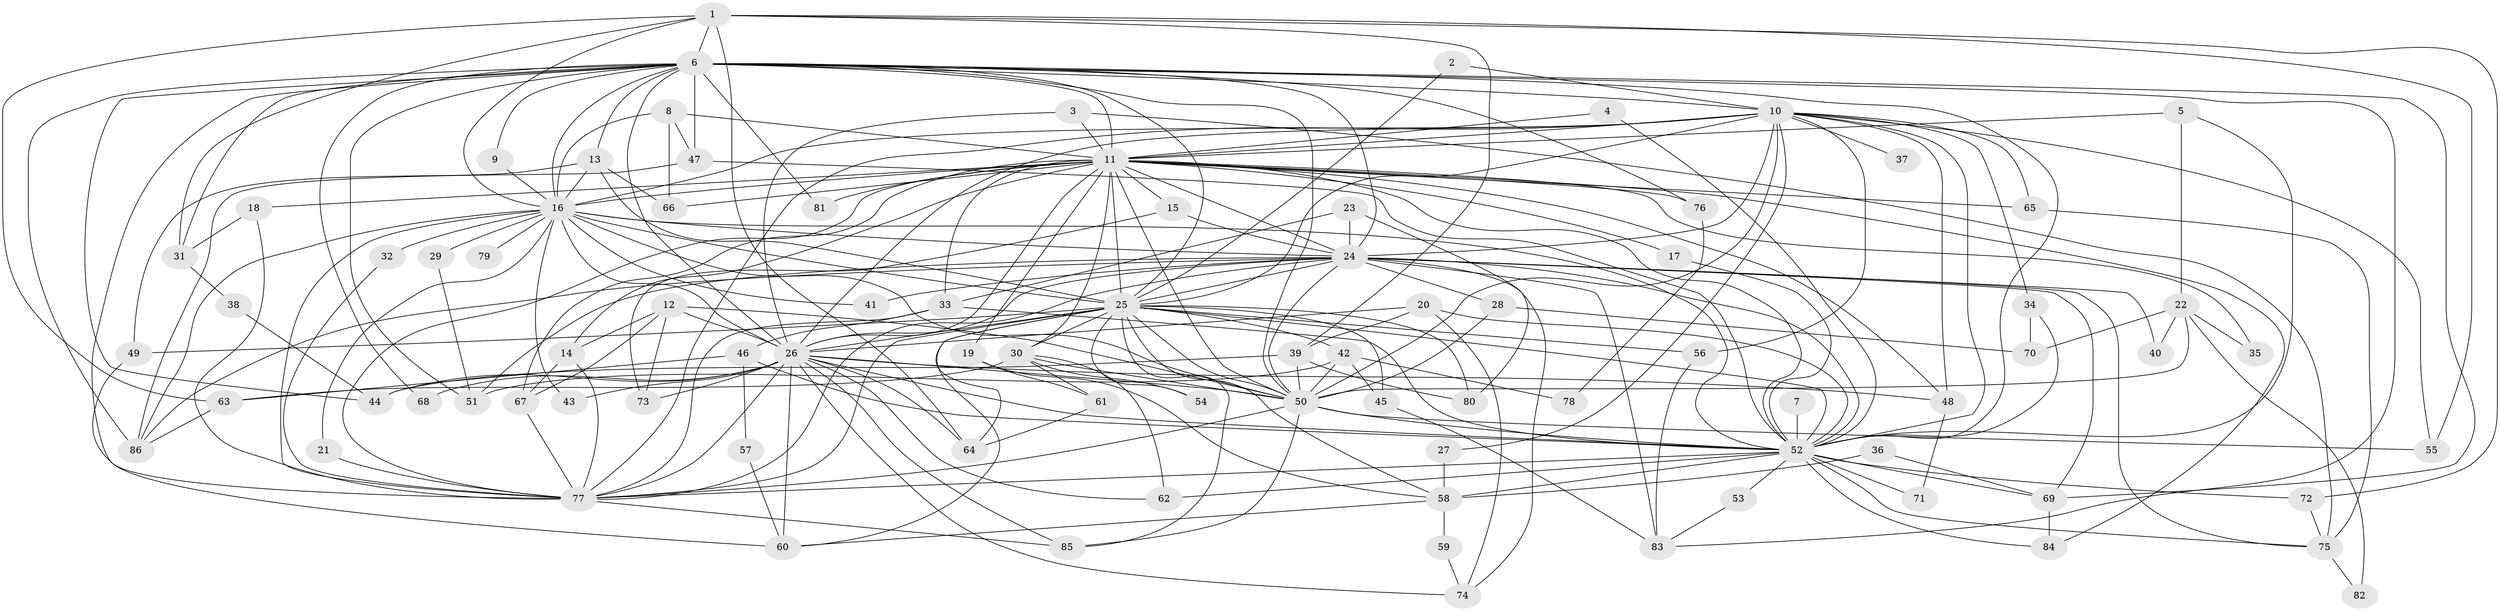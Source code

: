 // original degree distribution, {19: 0.007042253521126761, 22: 0.014084507042253521, 32: 0.007042253521126761, 25: 0.014084507042253521, 18: 0.007042253521126761, 23: 0.007042253521126761, 28: 0.007042253521126761, 30: 0.007042253521126761, 8: 0.014084507042253521, 5: 0.06338028169014084, 2: 0.5492957746478874, 3: 0.1619718309859155, 6: 0.007042253521126761, 4: 0.11971830985915492, 7: 0.014084507042253521}
// Generated by graph-tools (version 1.1) at 2025/36/03/04/25 23:36:18]
// undirected, 86 vertices, 230 edges
graph export_dot {
  node [color=gray90,style=filled];
  1;
  2;
  3;
  4;
  5;
  6;
  7;
  8;
  9;
  10;
  11;
  12;
  13;
  14;
  15;
  16;
  17;
  18;
  19;
  20;
  21;
  22;
  23;
  24;
  25;
  26;
  27;
  28;
  29;
  30;
  31;
  32;
  33;
  34;
  35;
  36;
  37;
  38;
  39;
  40;
  41;
  42;
  43;
  44;
  45;
  46;
  47;
  48;
  49;
  50;
  51;
  52;
  53;
  54;
  55;
  56;
  57;
  58;
  59;
  60;
  61;
  62;
  63;
  64;
  65;
  66;
  67;
  68;
  69;
  70;
  71;
  72;
  73;
  74;
  75;
  76;
  77;
  78;
  79;
  80;
  81;
  82;
  83;
  84;
  85;
  86;
  1 -- 6 [weight=1.0];
  1 -- 16 [weight=1.0];
  1 -- 31 [weight=1.0];
  1 -- 39 [weight=1.0];
  1 -- 55 [weight=1.0];
  1 -- 63 [weight=1.0];
  1 -- 64 [weight=1.0];
  1 -- 72 [weight=1.0];
  2 -- 10 [weight=1.0];
  2 -- 25 [weight=1.0];
  3 -- 11 [weight=1.0];
  3 -- 26 [weight=1.0];
  3 -- 75 [weight=1.0];
  4 -- 11 [weight=1.0];
  4 -- 52 [weight=1.0];
  5 -- 11 [weight=1.0];
  5 -- 22 [weight=1.0];
  5 -- 52 [weight=1.0];
  6 -- 9 [weight=1.0];
  6 -- 10 [weight=2.0];
  6 -- 11 [weight=2.0];
  6 -- 13 [weight=1.0];
  6 -- 16 [weight=1.0];
  6 -- 24 [weight=1.0];
  6 -- 25 [weight=1.0];
  6 -- 26 [weight=1.0];
  6 -- 31 [weight=1.0];
  6 -- 44 [weight=1.0];
  6 -- 47 [weight=1.0];
  6 -- 50 [weight=1.0];
  6 -- 51 [weight=1.0];
  6 -- 52 [weight=1.0];
  6 -- 68 [weight=1.0];
  6 -- 69 [weight=1.0];
  6 -- 76 [weight=1.0];
  6 -- 77 [weight=3.0];
  6 -- 81 [weight=2.0];
  6 -- 83 [weight=1.0];
  6 -- 86 [weight=1.0];
  7 -- 52 [weight=1.0];
  8 -- 11 [weight=1.0];
  8 -- 16 [weight=1.0];
  8 -- 47 [weight=1.0];
  8 -- 66 [weight=1.0];
  9 -- 16 [weight=1.0];
  10 -- 11 [weight=1.0];
  10 -- 16 [weight=1.0];
  10 -- 24 [weight=1.0];
  10 -- 25 [weight=1.0];
  10 -- 26 [weight=1.0];
  10 -- 27 [weight=1.0];
  10 -- 34 [weight=1.0];
  10 -- 37 [weight=1.0];
  10 -- 48 [weight=1.0];
  10 -- 50 [weight=1.0];
  10 -- 52 [weight=1.0];
  10 -- 55 [weight=1.0];
  10 -- 56 [weight=1.0];
  10 -- 65 [weight=1.0];
  10 -- 77 [weight=1.0];
  11 -- 14 [weight=1.0];
  11 -- 15 [weight=1.0];
  11 -- 16 [weight=2.0];
  11 -- 17 [weight=1.0];
  11 -- 18 [weight=1.0];
  11 -- 19 [weight=1.0];
  11 -- 24 [weight=2.0];
  11 -- 25 [weight=2.0];
  11 -- 26 [weight=1.0];
  11 -- 30 [weight=1.0];
  11 -- 33 [weight=1.0];
  11 -- 35 [weight=1.0];
  11 -- 48 [weight=1.0];
  11 -- 50 [weight=1.0];
  11 -- 52 [weight=1.0];
  11 -- 65 [weight=1.0];
  11 -- 66 [weight=1.0];
  11 -- 67 [weight=1.0];
  11 -- 76 [weight=1.0];
  11 -- 77 [weight=1.0];
  11 -- 81 [weight=1.0];
  11 -- 84 [weight=1.0];
  12 -- 14 [weight=1.0];
  12 -- 26 [weight=1.0];
  12 -- 50 [weight=1.0];
  12 -- 67 [weight=1.0];
  12 -- 73 [weight=1.0];
  13 -- 16 [weight=1.0];
  13 -- 25 [weight=1.0];
  13 -- 49 [weight=1.0];
  13 -- 66 [weight=1.0];
  14 -- 67 [weight=1.0];
  14 -- 77 [weight=1.0];
  15 -- 24 [weight=1.0];
  15 -- 73 [weight=1.0];
  16 -- 21 [weight=1.0];
  16 -- 24 [weight=1.0];
  16 -- 25 [weight=1.0];
  16 -- 26 [weight=1.0];
  16 -- 29 [weight=1.0];
  16 -- 32 [weight=1.0];
  16 -- 41 [weight=1.0];
  16 -- 43 [weight=1.0];
  16 -- 50 [weight=1.0];
  16 -- 52 [weight=1.0];
  16 -- 77 [weight=1.0];
  16 -- 79 [weight=1.0];
  16 -- 86 [weight=1.0];
  17 -- 52 [weight=1.0];
  18 -- 31 [weight=1.0];
  18 -- 77 [weight=1.0];
  19 -- 58 [weight=1.0];
  19 -- 61 [weight=1.0];
  20 -- 26 [weight=1.0];
  20 -- 39 [weight=1.0];
  20 -- 52 [weight=2.0];
  20 -- 74 [weight=1.0];
  21 -- 77 [weight=1.0];
  22 -- 35 [weight=1.0];
  22 -- 40 [weight=1.0];
  22 -- 50 [weight=2.0];
  22 -- 70 [weight=1.0];
  22 -- 82 [weight=1.0];
  23 -- 24 [weight=1.0];
  23 -- 33 [weight=1.0];
  23 -- 80 [weight=1.0];
  24 -- 25 [weight=1.0];
  24 -- 26 [weight=1.0];
  24 -- 28 [weight=1.0];
  24 -- 40 [weight=1.0];
  24 -- 41 [weight=2.0];
  24 -- 50 [weight=2.0];
  24 -- 51 [weight=1.0];
  24 -- 52 [weight=1.0];
  24 -- 69 [weight=1.0];
  24 -- 74 [weight=1.0];
  24 -- 75 [weight=1.0];
  24 -- 77 [weight=1.0];
  24 -- 83 [weight=1.0];
  24 -- 86 [weight=1.0];
  25 -- 26 [weight=1.0];
  25 -- 30 [weight=1.0];
  25 -- 42 [weight=1.0];
  25 -- 45 [weight=1.0];
  25 -- 49 [weight=1.0];
  25 -- 50 [weight=1.0];
  25 -- 52 [weight=1.0];
  25 -- 54 [weight=1.0];
  25 -- 56 [weight=1.0];
  25 -- 58 [weight=1.0];
  25 -- 60 [weight=1.0];
  25 -- 64 [weight=1.0];
  25 -- 77 [weight=1.0];
  25 -- 80 [weight=1.0];
  25 -- 85 [weight=1.0];
  26 -- 43 [weight=1.0];
  26 -- 44 [weight=1.0];
  26 -- 48 [weight=1.0];
  26 -- 50 [weight=2.0];
  26 -- 52 [weight=1.0];
  26 -- 60 [weight=1.0];
  26 -- 62 [weight=1.0];
  26 -- 64 [weight=1.0];
  26 -- 68 [weight=1.0];
  26 -- 73 [weight=1.0];
  26 -- 74 [weight=1.0];
  26 -- 77 [weight=1.0];
  26 -- 85 [weight=1.0];
  27 -- 58 [weight=1.0];
  28 -- 50 [weight=1.0];
  28 -- 70 [weight=1.0];
  29 -- 51 [weight=1.0];
  30 -- 50 [weight=1.0];
  30 -- 54 [weight=1.0];
  30 -- 61 [weight=1.0];
  30 -- 62 [weight=1.0];
  30 -- 63 [weight=1.0];
  31 -- 38 [weight=1.0];
  32 -- 77 [weight=1.0];
  33 -- 46 [weight=1.0];
  33 -- 52 [weight=1.0];
  33 -- 77 [weight=1.0];
  34 -- 52 [weight=1.0];
  34 -- 70 [weight=1.0];
  36 -- 58 [weight=1.0];
  36 -- 69 [weight=1.0];
  38 -- 44 [weight=1.0];
  39 -- 44 [weight=1.0];
  39 -- 50 [weight=1.0];
  39 -- 80 [weight=1.0];
  42 -- 45 [weight=1.0];
  42 -- 50 [weight=1.0];
  42 -- 51 [weight=1.0];
  42 -- 78 [weight=1.0];
  45 -- 83 [weight=1.0];
  46 -- 52 [weight=1.0];
  46 -- 57 [weight=1.0];
  46 -- 63 [weight=1.0];
  47 -- 52 [weight=1.0];
  47 -- 86 [weight=1.0];
  48 -- 71 [weight=1.0];
  49 -- 60 [weight=1.0];
  50 -- 52 [weight=3.0];
  50 -- 55 [weight=1.0];
  50 -- 77 [weight=1.0];
  50 -- 85 [weight=1.0];
  52 -- 53 [weight=1.0];
  52 -- 58 [weight=1.0];
  52 -- 62 [weight=1.0];
  52 -- 69 [weight=1.0];
  52 -- 71 [weight=1.0];
  52 -- 72 [weight=1.0];
  52 -- 75 [weight=1.0];
  52 -- 77 [weight=1.0];
  52 -- 84 [weight=1.0];
  53 -- 83 [weight=1.0];
  56 -- 83 [weight=1.0];
  57 -- 60 [weight=1.0];
  58 -- 59 [weight=1.0];
  58 -- 60 [weight=1.0];
  59 -- 74 [weight=1.0];
  61 -- 64 [weight=1.0];
  63 -- 86 [weight=1.0];
  65 -- 75 [weight=1.0];
  67 -- 77 [weight=1.0];
  69 -- 84 [weight=1.0];
  72 -- 75 [weight=1.0];
  75 -- 82 [weight=1.0];
  76 -- 78 [weight=1.0];
  77 -- 85 [weight=1.0];
}
